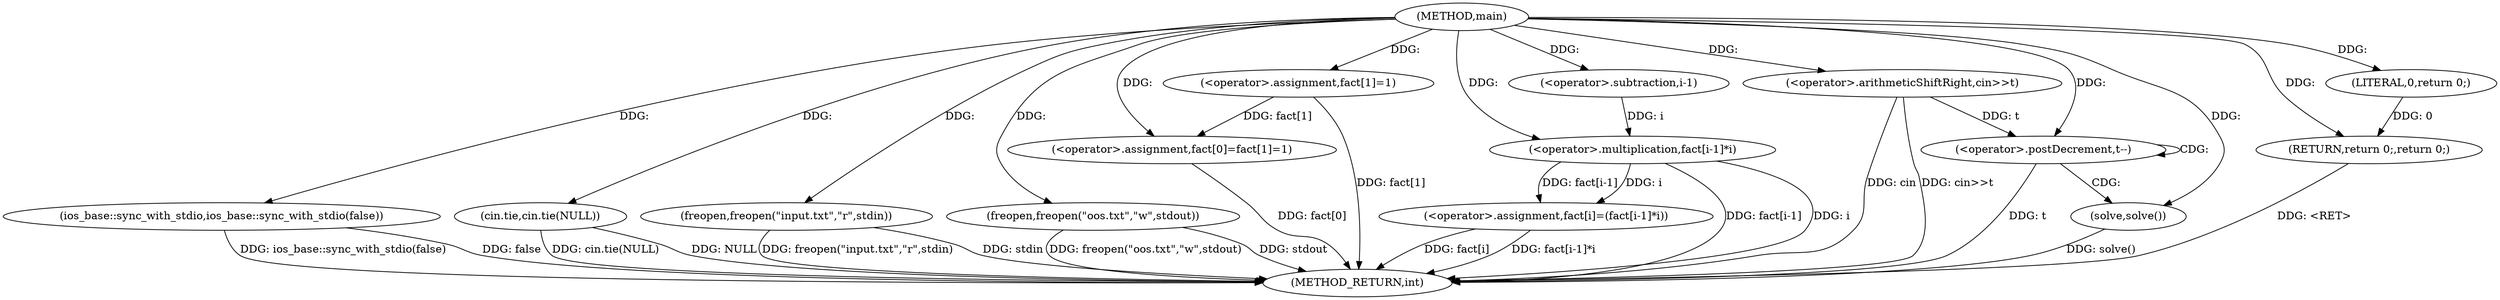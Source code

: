 digraph "main" {  
"1000807" [label = "(METHOD,main)" ]
"1000852" [label = "(METHOD_RETURN,int)" ]
"1000809" [label = "(ios_base::sync_with_stdio,ios_base::sync_with_stdio(false))" ]
"1000811" [label = "(cin.tie,cin.tie(NULL))" ]
"1000813" [label = "(freopen,freopen(\"input.txt\",\"r\",stdin))" ]
"1000817" [label = "(freopen,freopen(\"oos.txt\",\"w\",stdout))" ]
"1000821" [label = "(<operator>.assignment,fact[0]=fact[1]=1)" ]
"1000830" [label = "(<operator>.assignment,fact[i]=(fact[i-1]*i))" ]
"1000842" [label = "(<operator>.arithmeticShiftRight,cin>>t)" ]
"1000850" [label = "(RETURN,return 0;,return 0;)" ]
"1000846" [label = "(<operator>.postDecrement,t--)" ]
"1000851" [label = "(LITERAL,0,return 0;)" ]
"1000825" [label = "(<operator>.assignment,fact[1]=1)" ]
"1000834" [label = "(<operator>.multiplication,fact[i-1]*i)" ]
"1000849" [label = "(solve,solve())" ]
"1000837" [label = "(<operator>.subtraction,i-1)" ]
  "1000850" -> "1000852"  [ label = "DDG: <RET>"] 
  "1000809" -> "1000852"  [ label = "DDG: ios_base::sync_with_stdio(false)"] 
  "1000811" -> "1000852"  [ label = "DDG: cin.tie(NULL)"] 
  "1000813" -> "1000852"  [ label = "DDG: freopen(\"input.txt\",\"r\",stdin)"] 
  "1000817" -> "1000852"  [ label = "DDG: freopen(\"oos.txt\",\"w\",stdout)"] 
  "1000821" -> "1000852"  [ label = "DDG: fact[0]"] 
  "1000825" -> "1000852"  [ label = "DDG: fact[1]"] 
  "1000830" -> "1000852"  [ label = "DDG: fact[i]"] 
  "1000834" -> "1000852"  [ label = "DDG: fact[i-1]"] 
  "1000834" -> "1000852"  [ label = "DDG: i"] 
  "1000830" -> "1000852"  [ label = "DDG: fact[i-1]*i"] 
  "1000842" -> "1000852"  [ label = "DDG: cin>>t"] 
  "1000846" -> "1000852"  [ label = "DDG: t"] 
  "1000849" -> "1000852"  [ label = "DDG: solve()"] 
  "1000842" -> "1000852"  [ label = "DDG: cin"] 
  "1000817" -> "1000852"  [ label = "DDG: stdout"] 
  "1000811" -> "1000852"  [ label = "DDG: NULL"] 
  "1000809" -> "1000852"  [ label = "DDG: false"] 
  "1000813" -> "1000852"  [ label = "DDG: stdin"] 
  "1000834" -> "1000830"  [ label = "DDG: fact[i-1]"] 
  "1000834" -> "1000830"  [ label = "DDG: i"] 
  "1000851" -> "1000850"  [ label = "DDG: 0"] 
  "1000807" -> "1000850"  [ label = "DDG: "] 
  "1000807" -> "1000809"  [ label = "DDG: "] 
  "1000807" -> "1000811"  [ label = "DDG: "] 
  "1000807" -> "1000813"  [ label = "DDG: "] 
  "1000807" -> "1000817"  [ label = "DDG: "] 
  "1000825" -> "1000821"  [ label = "DDG: fact[1]"] 
  "1000807" -> "1000821"  [ label = "DDG: "] 
  "1000807" -> "1000842"  [ label = "DDG: "] 
  "1000807" -> "1000851"  [ label = "DDG: "] 
  "1000807" -> "1000825"  [ label = "DDG: "] 
  "1000837" -> "1000834"  [ label = "DDG: i"] 
  "1000807" -> "1000834"  [ label = "DDG: "] 
  "1000842" -> "1000846"  [ label = "DDG: t"] 
  "1000807" -> "1000846"  [ label = "DDG: "] 
  "1000807" -> "1000849"  [ label = "DDG: "] 
  "1000807" -> "1000837"  [ label = "DDG: "] 
  "1000846" -> "1000846"  [ label = "CDG: "] 
  "1000846" -> "1000849"  [ label = "CDG: "] 
}
